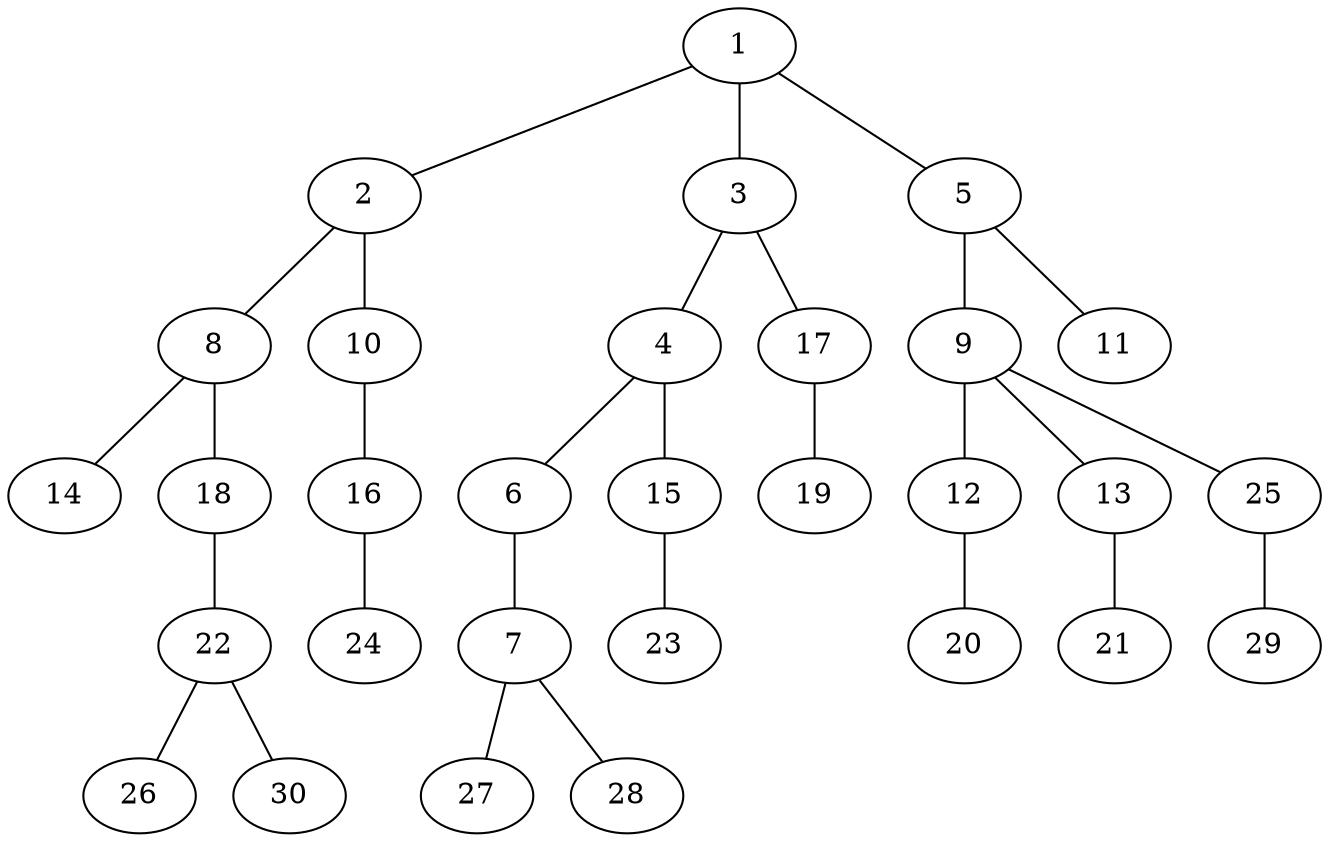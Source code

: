 graph graphname {1--2
1--3
1--5
2--8
2--10
3--4
3--17
4--6
4--15
5--9
5--11
6--7
7--27
7--28
8--14
8--18
9--12
9--13
9--25
10--16
12--20
13--21
15--23
16--24
17--19
18--22
22--26
22--30
25--29
}